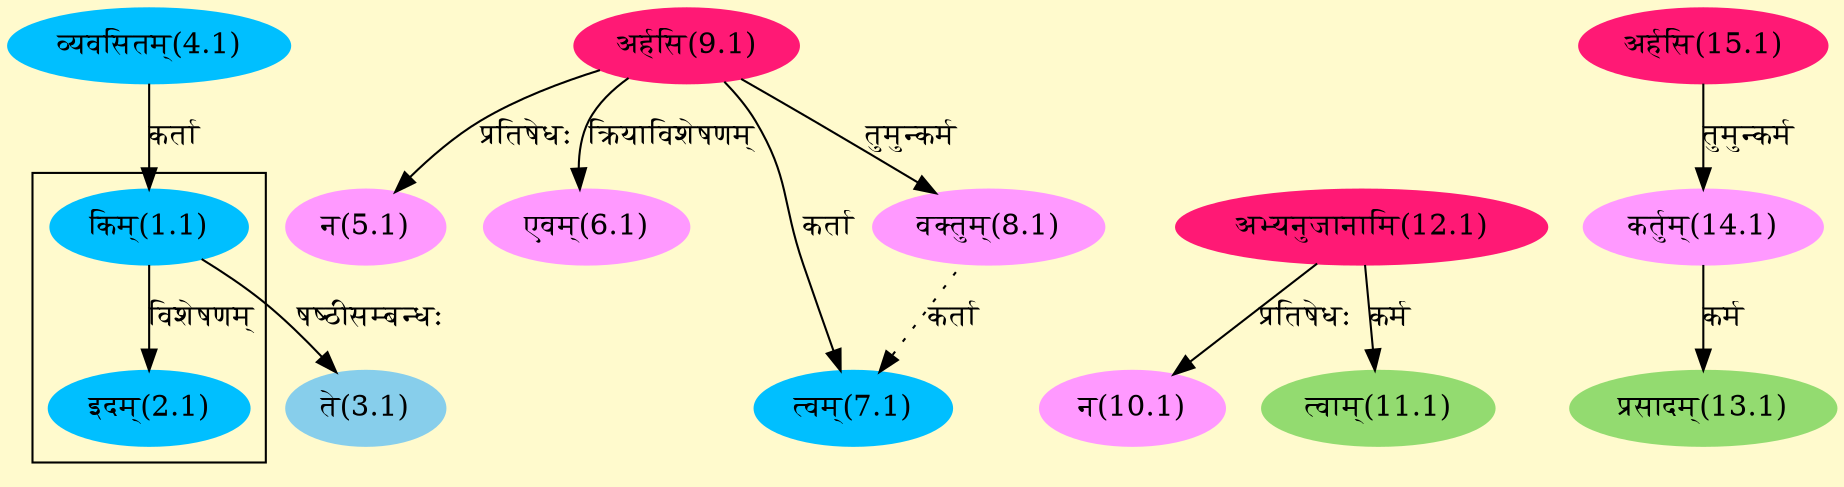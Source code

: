 digraph G{
rankdir=BT;
 compound=true;
 bgcolor="lemonchiffon1";

subgraph cluster_1{
Node2_1 [style=filled, color="#00BFFF" label = "इदम्(2.1)"]
Node1_1 [style=filled, color="#00BFFF" label = "किम्(1.1)"]

}
Node1_1 [style=filled, color="#00BFFF" label = "किम्(1.1)"]
Node4_1 [style=filled, color="#00BFFF" label = "व्यवसितम्(4.1)"]
Node3_1 [style=filled, color="#87CEEB" label = "ते(3.1)"]
Node5_1 [style=filled, color="#FF99FF" label = "न(5.1)"]
Node9_1 [style=filled, color="#FF1975" label = "अर्हसि(9.1)"]
Node6_1 [style=filled, color="#FF99FF" label = "एवम्(6.1)"]
Node7_1 [style=filled, color="#00BFFF" label = "त्वम्(7.1)"]
Node8_1 [style=filled, color="#FF99FF" label = "वक्तुम्(8.1)"]
Node [style=filled, color="" label = "()"]
Node10_1 [style=filled, color="#FF99FF" label = "न(10.1)"]
Node12_1 [style=filled, color="#FF1975" label = "अभ्यनुजानामि(12.1)"]
Node11_1 [style=filled, color="#93DB70" label = "त्वाम्(11.1)"]
Node13_1 [style=filled, color="#93DB70" label = "प्रसादम्(13.1)"]
Node14_1 [style=filled, color="#FF99FF" label = "कर्तुम्(14.1)"]
Node15_1 [style=filled, color="#FF1975" label = "अर्हसि(15.1)"]
/* Start of Relations section */

Node1_1 -> Node4_1 [  label="कर्ता"  dir="back" ]
Node2_1 -> Node1_1 [  label="विशेषणम्"  dir="back" ]
Node3_1 -> Node1_1 [  label="षष्ठीसम्बन्धः"  dir="back" ]
Node5_1 -> Node9_1 [  label="प्रतिषेधः"  dir="back" ]
Node6_1 -> Node9_1 [  label="क्रियाविशेषणम्"  dir="back" ]
Node7_1 -> Node9_1 [  label="कर्ता"  dir="back" ]
Node7_1 -> Node8_1 [ style=dotted label="कर्ता"  dir="back" ]
Node8_1 -> Node9_1 [  label="तुमुन्कर्म"  dir="back" ]
Node10_1 -> Node12_1 [  label="प्रतिषेधः"  dir="back" ]
Node11_1 -> Node12_1 [  label="कर्म"  dir="back" ]
Node13_1 -> Node14_1 [  label="कर्म"  dir="back" ]
Node14_1 -> Node15_1 [  label="तुमुन्कर्म"  dir="back" ]
}
